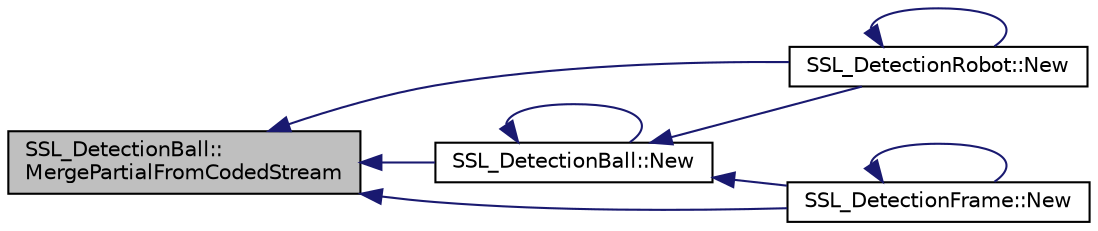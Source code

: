 digraph "SSL_DetectionBall::MergePartialFromCodedStream"
{
 // INTERACTIVE_SVG=YES
  edge [fontname="Helvetica",fontsize="10",labelfontname="Helvetica",labelfontsize="10"];
  node [fontname="Helvetica",fontsize="10",shape=record];
  rankdir="LR";
  Node1 [label="SSL_DetectionBall::\lMergePartialFromCodedStream",height=0.2,width=0.4,color="black", fillcolor="grey75", style="filled", fontcolor="black"];
  Node1 -> Node2 [dir="back",color="midnightblue",fontsize="10",style="solid",fontname="Helvetica"];
  Node2 [label="SSL_DetectionBall::New",height=0.2,width=0.4,color="black", fillcolor="white", style="filled",URL="$da/d53/class_s_s_l___detection_ball.html#a02df6d570ed97abade9922fc928426be"];
  Node2 -> Node2 [dir="back",color="midnightblue",fontsize="10",style="solid",fontname="Helvetica"];
  Node2 -> Node3 [dir="back",color="midnightblue",fontsize="10",style="solid",fontname="Helvetica"];
  Node3 [label="SSL_DetectionRobot::New",height=0.2,width=0.4,color="black", fillcolor="white", style="filled",URL="$d0/d30/class_s_s_l___detection_robot.html#abfd70abaa4a9ddddb455a711fb140412"];
  Node3 -> Node3 [dir="back",color="midnightblue",fontsize="10",style="solid",fontname="Helvetica"];
  Node2 -> Node4 [dir="back",color="midnightblue",fontsize="10",style="solid",fontname="Helvetica"];
  Node4 [label="SSL_DetectionFrame::New",height=0.2,width=0.4,color="black", fillcolor="white", style="filled",URL="$d3/dd1/class_s_s_l___detection_frame.html#ad5c61b5d3d755e60d49ab83ac9341055"];
  Node4 -> Node4 [dir="back",color="midnightblue",fontsize="10",style="solid",fontname="Helvetica"];
  Node1 -> Node3 [dir="back",color="midnightblue",fontsize="10",style="solid",fontname="Helvetica"];
  Node1 -> Node4 [dir="back",color="midnightblue",fontsize="10",style="solid",fontname="Helvetica"];
}
